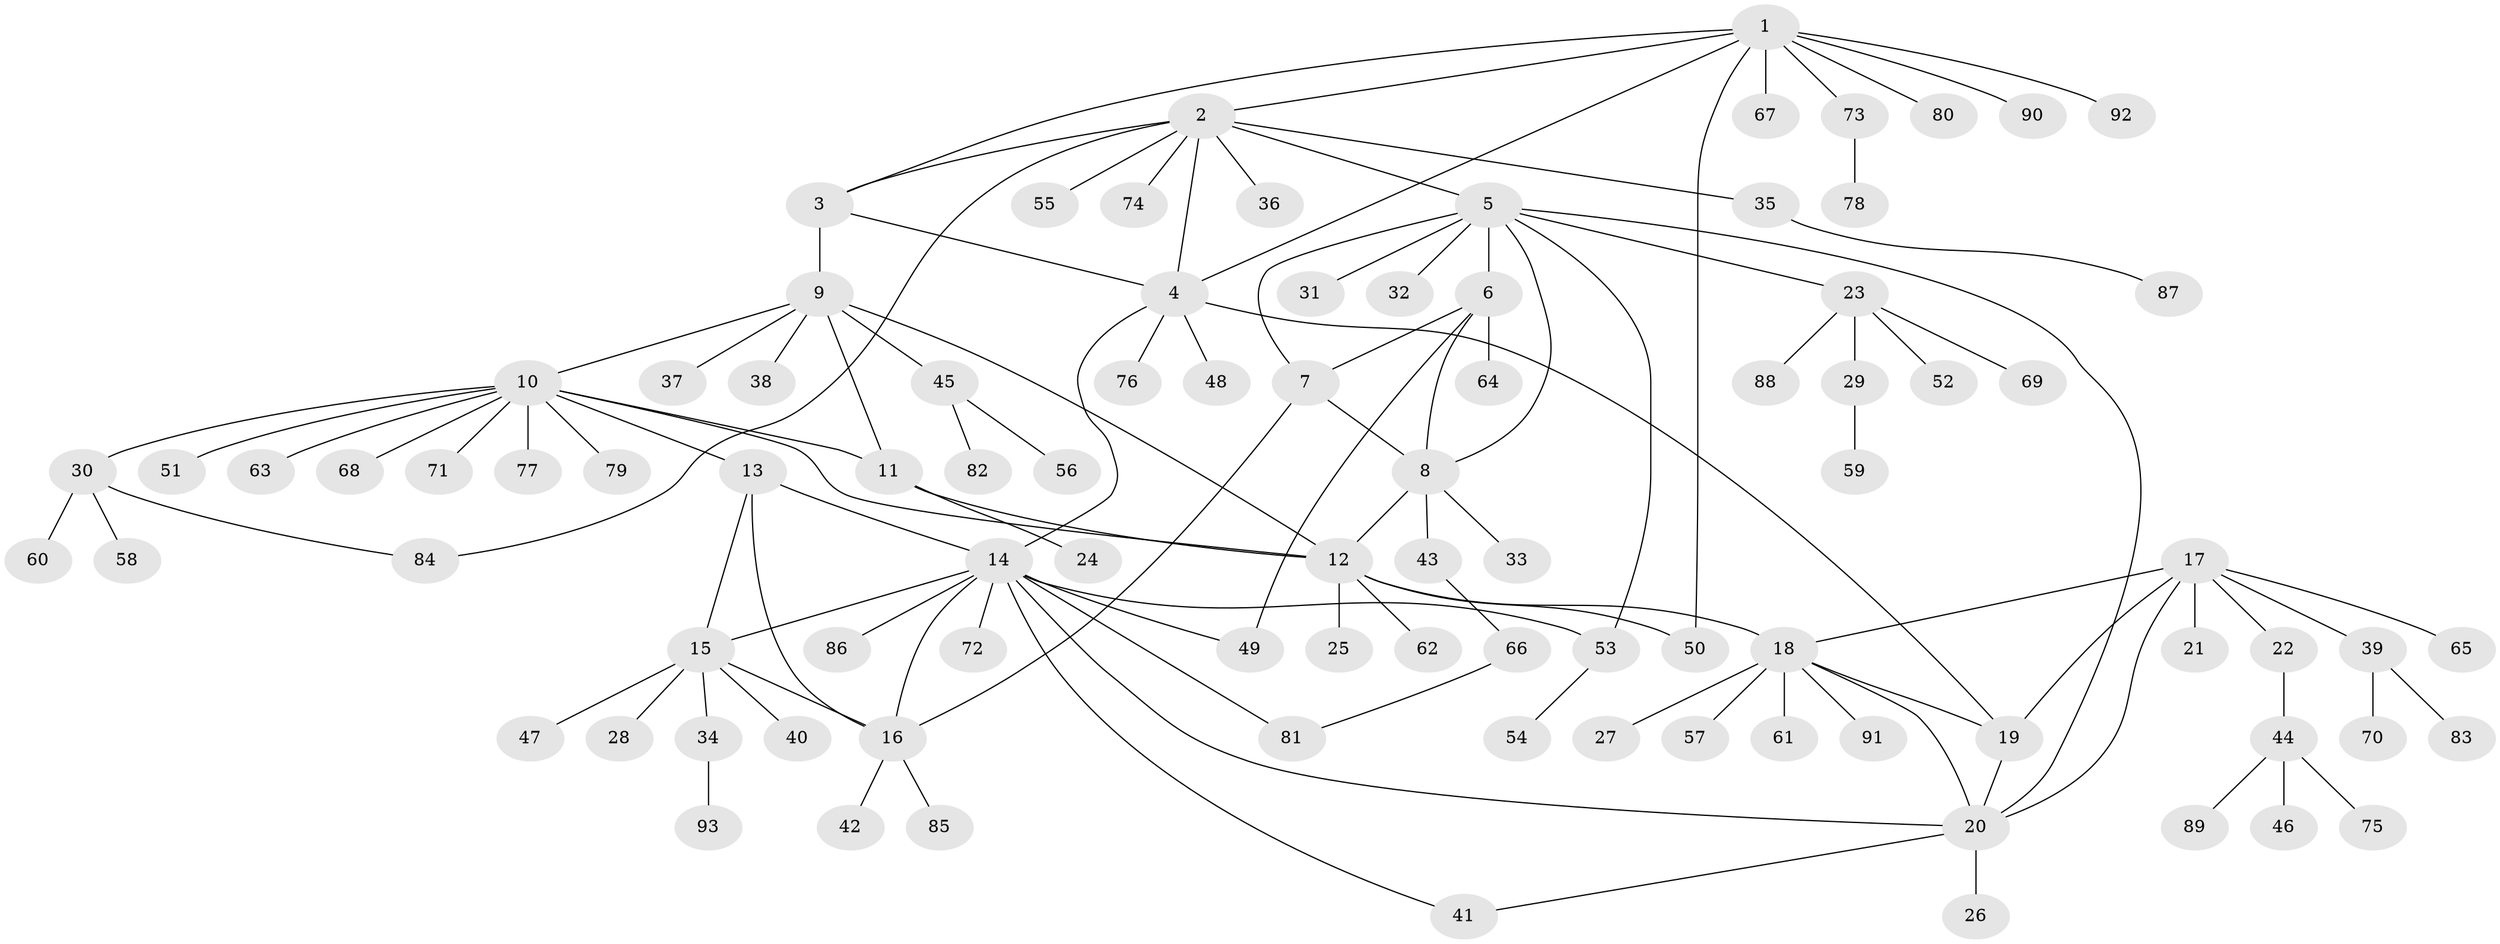 // Generated by graph-tools (version 1.1) at 2025/15/03/09/25 04:15:44]
// undirected, 93 vertices, 119 edges
graph export_dot {
graph [start="1"]
  node [color=gray90,style=filled];
  1;
  2;
  3;
  4;
  5;
  6;
  7;
  8;
  9;
  10;
  11;
  12;
  13;
  14;
  15;
  16;
  17;
  18;
  19;
  20;
  21;
  22;
  23;
  24;
  25;
  26;
  27;
  28;
  29;
  30;
  31;
  32;
  33;
  34;
  35;
  36;
  37;
  38;
  39;
  40;
  41;
  42;
  43;
  44;
  45;
  46;
  47;
  48;
  49;
  50;
  51;
  52;
  53;
  54;
  55;
  56;
  57;
  58;
  59;
  60;
  61;
  62;
  63;
  64;
  65;
  66;
  67;
  68;
  69;
  70;
  71;
  72;
  73;
  74;
  75;
  76;
  77;
  78;
  79;
  80;
  81;
  82;
  83;
  84;
  85;
  86;
  87;
  88;
  89;
  90;
  91;
  92;
  93;
  1 -- 2;
  1 -- 3;
  1 -- 4;
  1 -- 50;
  1 -- 67;
  1 -- 73;
  1 -- 80;
  1 -- 90;
  1 -- 92;
  2 -- 3;
  2 -- 4;
  2 -- 5;
  2 -- 35;
  2 -- 36;
  2 -- 55;
  2 -- 74;
  2 -- 84;
  3 -- 4;
  3 -- 9;
  4 -- 14;
  4 -- 19;
  4 -- 48;
  4 -- 76;
  5 -- 6;
  5 -- 7;
  5 -- 8;
  5 -- 20;
  5 -- 23;
  5 -- 31;
  5 -- 32;
  5 -- 53;
  6 -- 7;
  6 -- 8;
  6 -- 49;
  6 -- 64;
  7 -- 8;
  7 -- 16;
  8 -- 12;
  8 -- 33;
  8 -- 43;
  9 -- 10;
  9 -- 11;
  9 -- 12;
  9 -- 37;
  9 -- 38;
  9 -- 45;
  10 -- 11;
  10 -- 12;
  10 -- 13;
  10 -- 30;
  10 -- 51;
  10 -- 63;
  10 -- 68;
  10 -- 71;
  10 -- 77;
  10 -- 79;
  11 -- 12;
  11 -- 24;
  12 -- 18;
  12 -- 25;
  12 -- 50;
  12 -- 62;
  13 -- 14;
  13 -- 15;
  13 -- 16;
  14 -- 15;
  14 -- 16;
  14 -- 20;
  14 -- 41;
  14 -- 49;
  14 -- 53;
  14 -- 72;
  14 -- 81;
  14 -- 86;
  15 -- 16;
  15 -- 28;
  15 -- 34;
  15 -- 40;
  15 -- 47;
  16 -- 42;
  16 -- 85;
  17 -- 18;
  17 -- 19;
  17 -- 20;
  17 -- 21;
  17 -- 22;
  17 -- 39;
  17 -- 65;
  18 -- 19;
  18 -- 20;
  18 -- 27;
  18 -- 57;
  18 -- 61;
  18 -- 91;
  19 -- 20;
  20 -- 26;
  20 -- 41;
  22 -- 44;
  23 -- 29;
  23 -- 52;
  23 -- 69;
  23 -- 88;
  29 -- 59;
  30 -- 58;
  30 -- 60;
  30 -- 84;
  34 -- 93;
  35 -- 87;
  39 -- 70;
  39 -- 83;
  43 -- 66;
  44 -- 46;
  44 -- 75;
  44 -- 89;
  45 -- 56;
  45 -- 82;
  53 -- 54;
  66 -- 81;
  73 -- 78;
}
